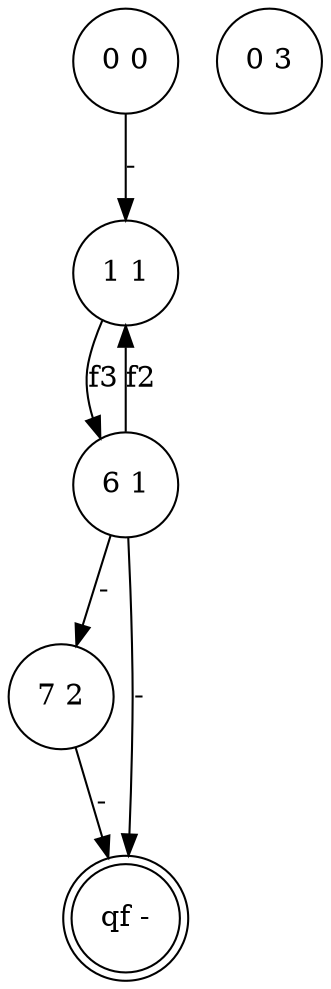 digraph 2 {
	"1 1" [shape=circle]
	"6 1" [shape=circle]
	"7 2" [shape=circle]
	"qf -" [shape=doublecircle]
	"0 0" [shape=circle]
	"0 3" [shape=circle]
	"0 0" -> "1 1" [label="-"]
	"1 1" -> "6 1" [label=f3]
	"6 1" -> "7 2" [label="-"]
	"6 1" -> "1 1" [label=f2]
	"6 1" -> "qf -" [label="-"]
	"7 2" -> "qf -" [label="-"]
}
